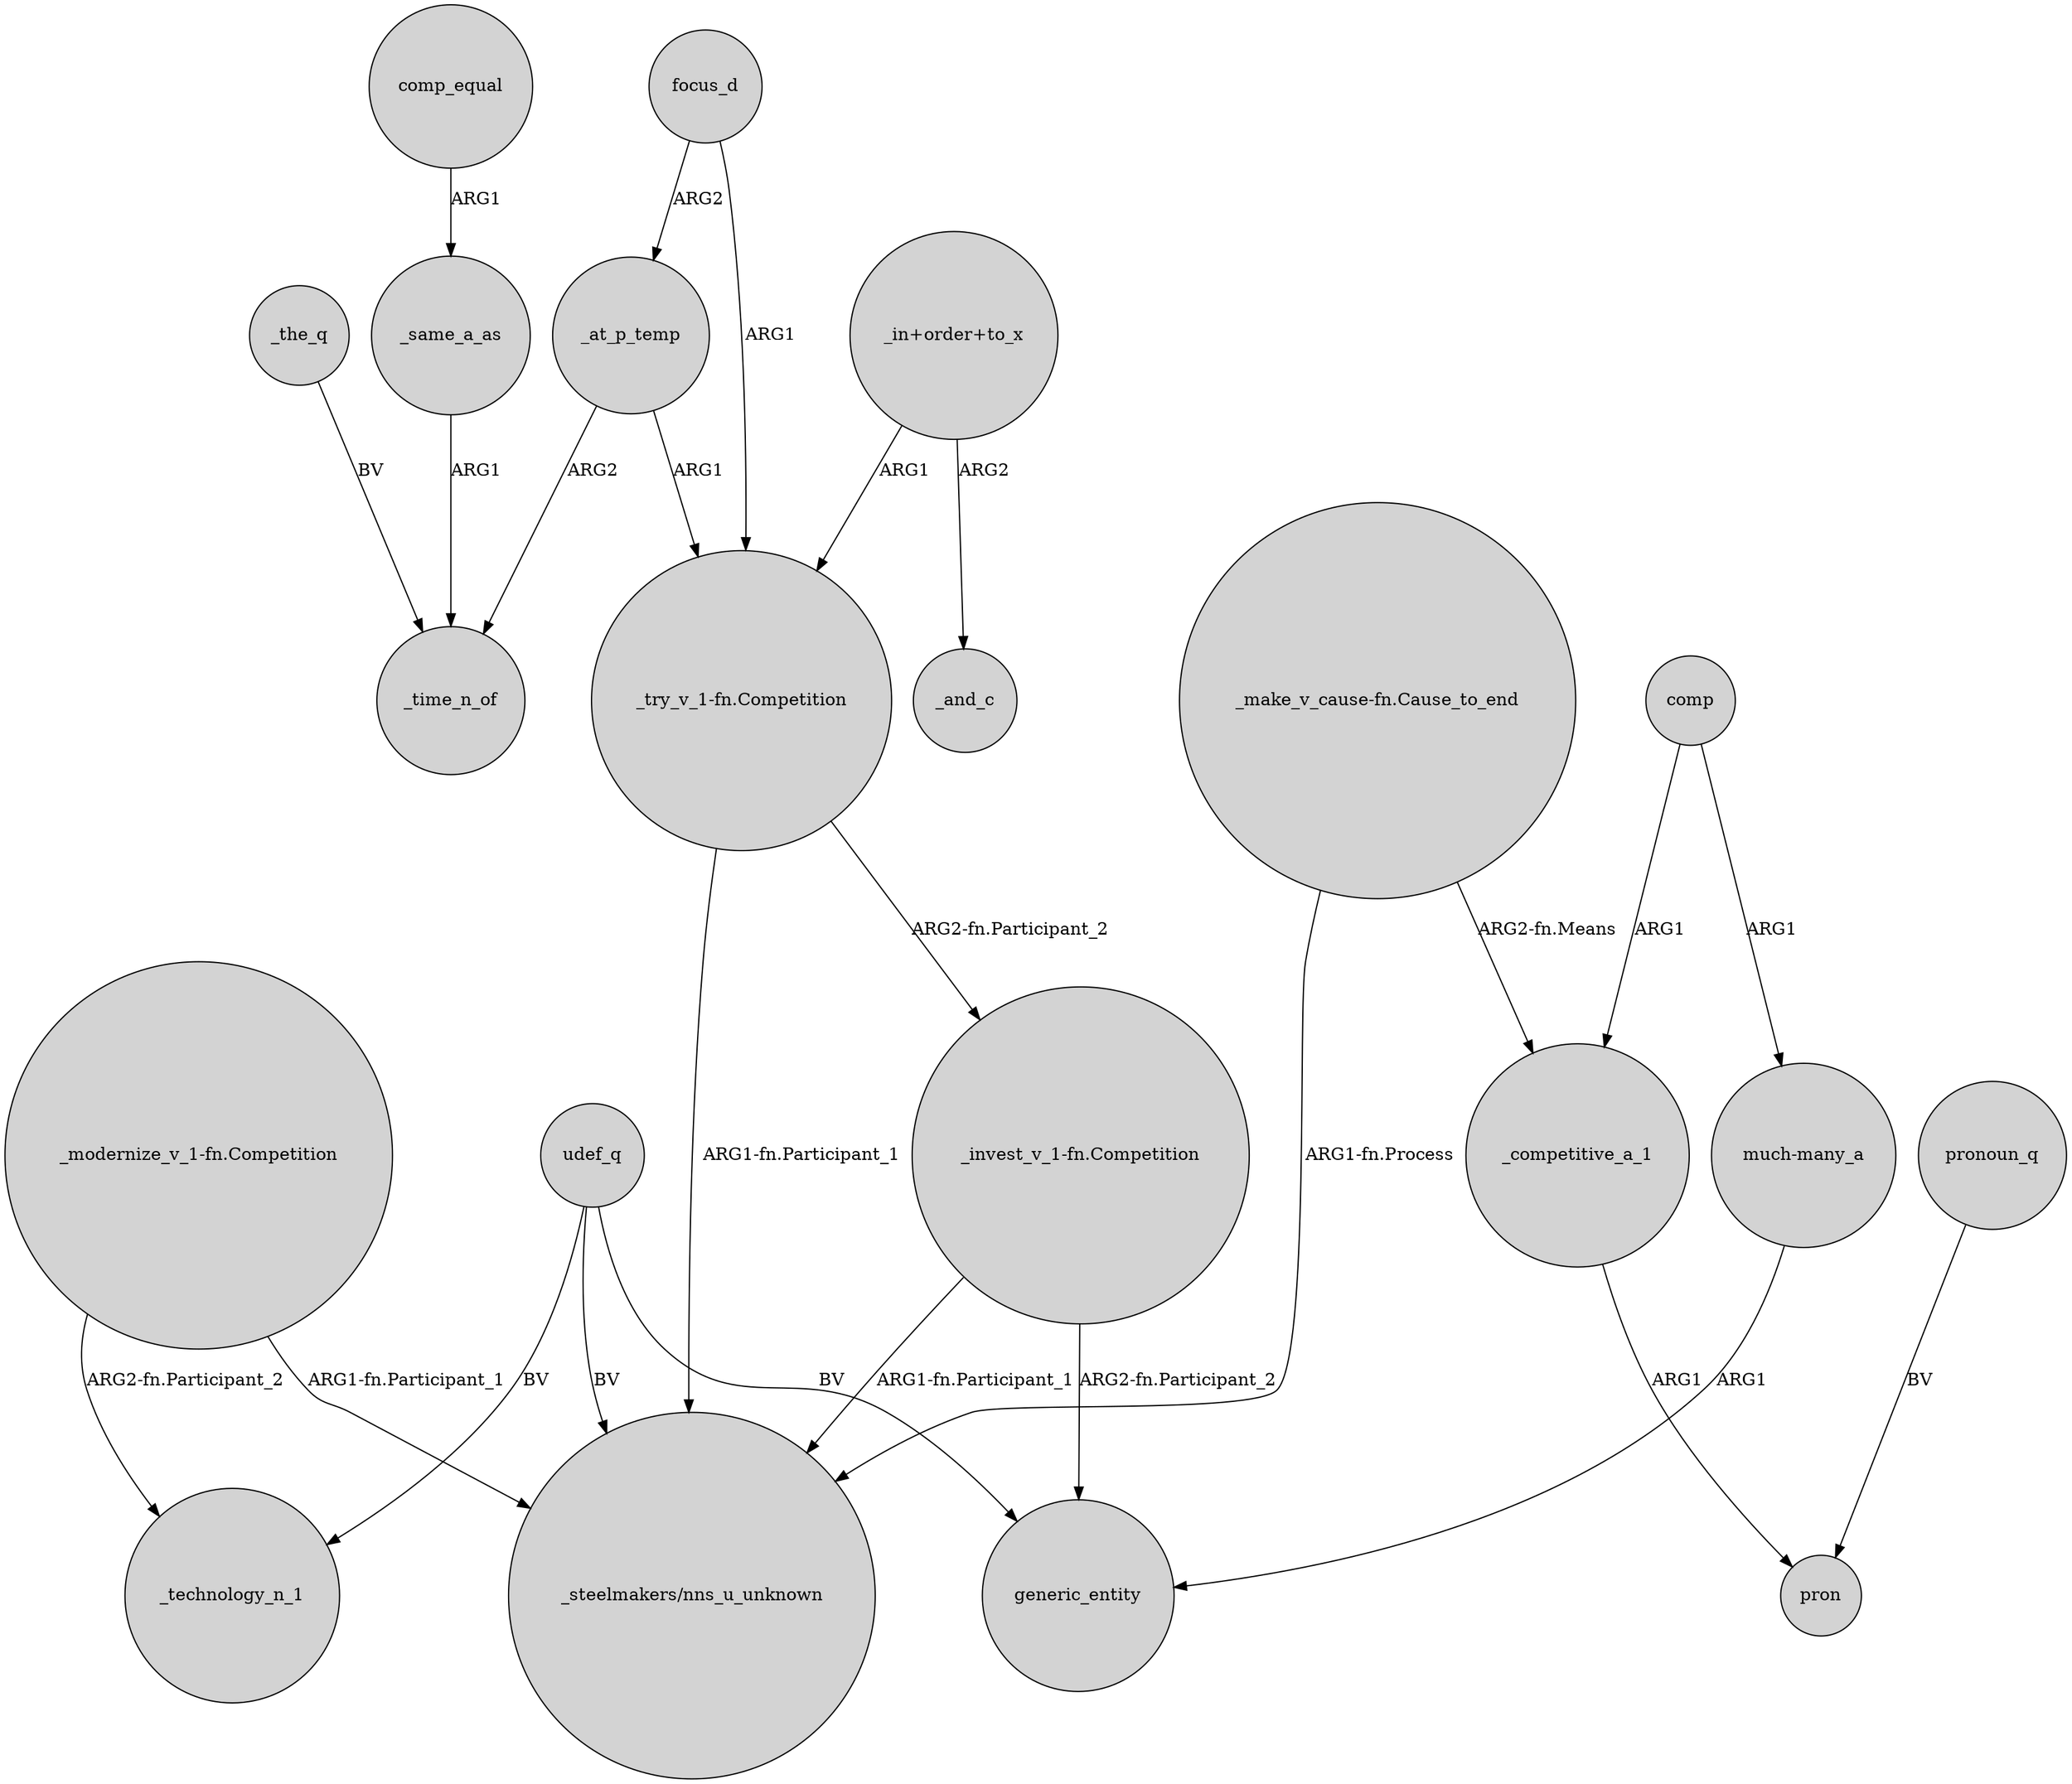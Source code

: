 digraph {
	node [shape=circle style=filled]
	"_modernize_v_1-fn.Competition" -> _technology_n_1 [label="ARG2-fn.Participant_2"]
	"_invest_v_1-fn.Competition" -> generic_entity [label="ARG2-fn.Participant_2"]
	"_try_v_1-fn.Competition" -> "_invest_v_1-fn.Competition" [label="ARG2-fn.Participant_2"]
	udef_q -> "_steelmakers/nns_u_unknown" [label=BV]
	_competitive_a_1 -> pron [label=ARG1]
	_at_p_temp -> "_try_v_1-fn.Competition" [label=ARG1]
	focus_d -> "_try_v_1-fn.Competition" [label=ARG1]
	udef_q -> generic_entity [label=BV]
	"_make_v_cause-fn.Cause_to_end" -> "_steelmakers/nns_u_unknown" [label="ARG1-fn.Process"]
	udef_q -> _technology_n_1 [label=BV]
	"_invest_v_1-fn.Competition" -> "_steelmakers/nns_u_unknown" [label="ARG1-fn.Participant_1"]
	pronoun_q -> pron [label=BV]
	_same_a_as -> _time_n_of [label=ARG1]
	comp -> "much-many_a" [label=ARG1]
	"much-many_a" -> generic_entity [label=ARG1]
	_at_p_temp -> _time_n_of [label=ARG2]
	_the_q -> _time_n_of [label=BV]
	"_in+order+to_x" -> _and_c [label=ARG2]
	"_try_v_1-fn.Competition" -> "_steelmakers/nns_u_unknown" [label="ARG1-fn.Participant_1"]
	focus_d -> _at_p_temp [label=ARG2]
	comp_equal -> _same_a_as [label=ARG1]
	"_modernize_v_1-fn.Competition" -> "_steelmakers/nns_u_unknown" [label="ARG1-fn.Participant_1"]
	"_make_v_cause-fn.Cause_to_end" -> _competitive_a_1 [label="ARG2-fn.Means"]
	"_in+order+to_x" -> "_try_v_1-fn.Competition" [label=ARG1]
	comp -> _competitive_a_1 [label=ARG1]
}
